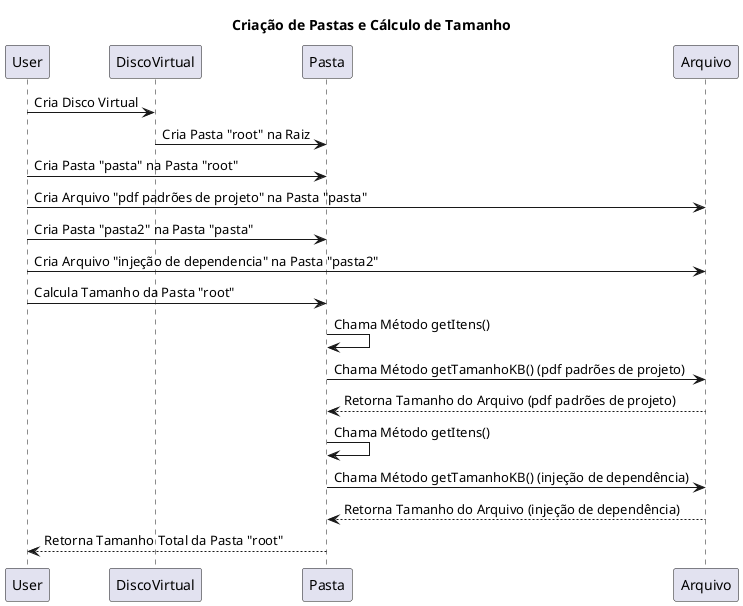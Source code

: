 @startuml sequence diagram
title Criação de Pastas e Cálculo de Tamanho

participant User
participant DiscoVirtual
participant Pasta
participant Arquivo

User -> DiscoVirtual: Cria Disco Virtual
DiscoVirtual -> Pasta: Cria Pasta "root" na Raiz
User -> Pasta: Cria Pasta "pasta" na Pasta "root"
User -> Arquivo: Cria Arquivo "pdf padrões de projeto" na Pasta "pasta"
User -> Pasta: Cria Pasta "pasta2" na Pasta "pasta"
User -> Arquivo: Cria Arquivo "injeção de dependencia" na Pasta "pasta2"

User -> Pasta: Calcula Tamanho da Pasta "root"
Pasta -> Pasta: Chama Método getItens()
Pasta -> Arquivo: Chama Método getTamanhoKB() (pdf padrões de projeto)
Arquivo --> Pasta: Retorna Tamanho do Arquivo (pdf padrões de projeto)
Pasta -> Pasta: Chama Método getItens()
Pasta -> Arquivo: Chama Método getTamanhoKB() (injeção de dependência)
Arquivo --> Pasta: Retorna Tamanho do Arquivo (injeção de dependência)
Pasta --> User: Retorna Tamanho Total da Pasta "root"

@enduml